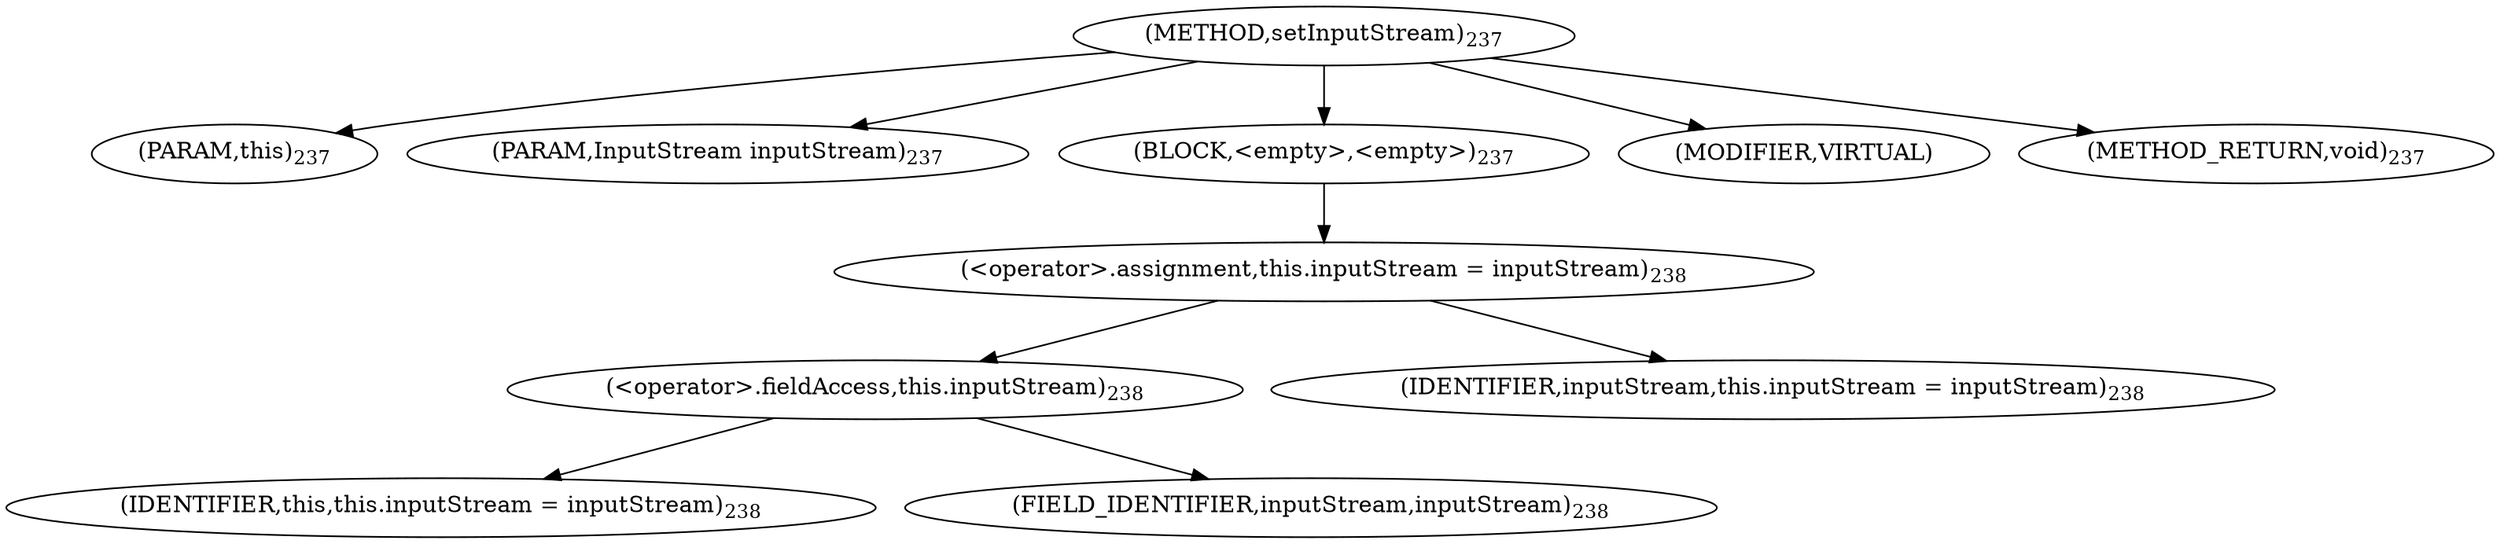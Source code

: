 digraph "setInputStream" {  
"441" [label = <(METHOD,setInputStream)<SUB>237</SUB>> ]
"38" [label = <(PARAM,this)<SUB>237</SUB>> ]
"442" [label = <(PARAM,InputStream inputStream)<SUB>237</SUB>> ]
"443" [label = <(BLOCK,&lt;empty&gt;,&lt;empty&gt;)<SUB>237</SUB>> ]
"444" [label = <(&lt;operator&gt;.assignment,this.inputStream = inputStream)<SUB>238</SUB>> ]
"445" [label = <(&lt;operator&gt;.fieldAccess,this.inputStream)<SUB>238</SUB>> ]
"37" [label = <(IDENTIFIER,this,this.inputStream = inputStream)<SUB>238</SUB>> ]
"446" [label = <(FIELD_IDENTIFIER,inputStream,inputStream)<SUB>238</SUB>> ]
"447" [label = <(IDENTIFIER,inputStream,this.inputStream = inputStream)<SUB>238</SUB>> ]
"448" [label = <(MODIFIER,VIRTUAL)> ]
"449" [label = <(METHOD_RETURN,void)<SUB>237</SUB>> ]
  "441" -> "38" 
  "441" -> "442" 
  "441" -> "443" 
  "441" -> "448" 
  "441" -> "449" 
  "443" -> "444" 
  "444" -> "445" 
  "444" -> "447" 
  "445" -> "37" 
  "445" -> "446" 
}
